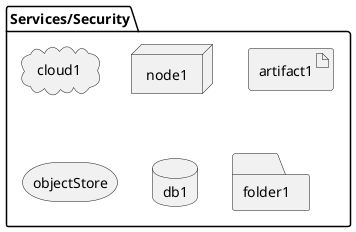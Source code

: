 @startuml

package  "Services/Security" {
  cloud cloud1
  node node1
  artifact artifact1
  storage objectStore
  database db1
  folder folder1
}

@enduml

